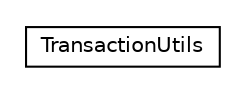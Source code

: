 #!/usr/local/bin/dot
#
# Class diagram 
# Generated by UMLGraph version 5.1 (http://www.umlgraph.org/)
#

digraph G {
	edge [fontname="Helvetica",fontsize=10,labelfontname="Helvetica",labelfontsize=10];
	node [fontname="Helvetica",fontsize=10,shape=plaintext];
	nodesep=0.25;
	ranksep=0.5;
	// jvstm.TransactionUtils
	c10099 [label=<<table title="jvstm.TransactionUtils" border="0" cellborder="1" cellspacing="0" cellpadding="2" port="p" href="./TransactionUtils.html">
		<tr><td><table border="0" cellspacing="0" cellpadding="1">
<tr><td align="center" balign="center"> TransactionUtils </td></tr>
		</table></td></tr>
		</table>>, fontname="Helvetica", fontcolor="black", fontsize=10.0];
}

